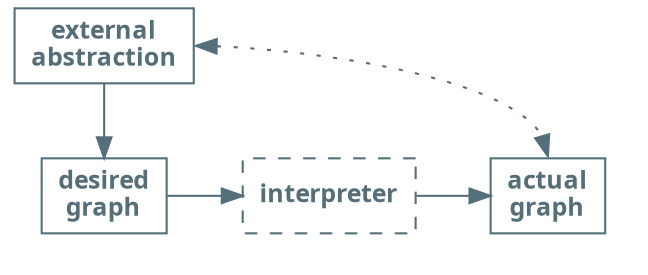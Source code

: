 digraph G {
    bgcolor=transparent
    concentrate=true
    edge [color="#546e7a"]
    fontcolor="#546e7a"
    fontname="JetBrains Mono bold"
    fontsize=12
    node [
        color="#546e7a"
        fontcolor="#546e7a"
        fontname="JetBrains Mono bold"
        fontsize=12
        shape=rectangle
    ]
    nodesep=0.5

    input_abstraction [label="external\nabstraction"]
    input [label="desired\ngraph"]
    interpreter [style=dashed]
    output [label="actual\ngraph"]

    input_abstraction -> input
    input_abstraction:e -> output:n [
        color="#546e7a"
        constraint=false
        dir=both
        style=dotted
    ]
    subgraph cluster {
        color=invis
        rank=same

        {
            input -> interpreter
            interpreter -> output
        }
    }
}
